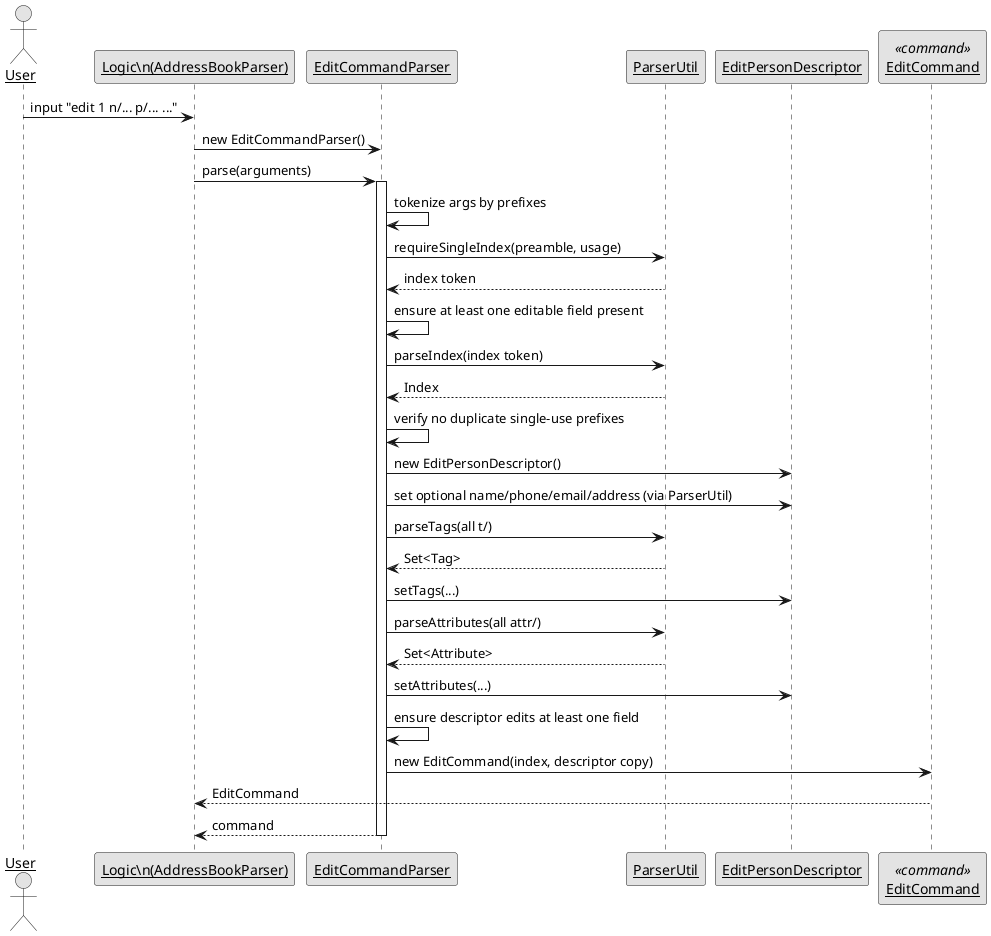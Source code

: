 @startuml
' Edit command parsing sequence
' Mirrors code in
' - src/main/java/seedu/address/logic/parser/AddressBookParser.java
' - src/main/java/seedu/address/logic/parser/EditCommandParser.java
' - src/main/java/seedu/address/logic/parser/ParserUtil.java

skinparam monochrome true
skinparam shadowing false
skinparam sequenceArrowThickness 1
skinparam sequenceParticipant underline

actor User as U
participant "Logic\\n(AddressBookParser)" as ABP
participant "EditCommandParser" as ECP
participant "ParserUtil" as PU
participant "EditPersonDescriptor" as EPD
participant "EditCommand" as EC <<command>>

U -> ABP : input "edit 1 n/... p/... ..."
ABP -> ECP : new EditCommandParser()
ABP -> ECP : parse(arguments)

activate ECP
ECP -> ECP : tokenize args by prefixes
ECP -> PU : requireSingleIndex(preamble, usage)
PU --> ECP : index token
ECP -> ECP : ensure at least one editable field present
ECP -> PU : parseIndex(index token)
PU --> ECP : Index
ECP -> ECP : verify no duplicate single-use prefixes
ECP -> EPD : new EditPersonDescriptor()
ECP -> EPD : set optional name/phone/email/address (via ParserUtil)
ECP -> PU : parseTags(all t/)
PU --> ECP : Set<Tag>
ECP -> EPD : setTags(...)
ECP -> PU : parseAttributes(all attr/)
PU --> ECP : Set<Attribute>
ECP -> EPD : setAttributes(...)
ECP -> ECP : ensure descriptor edits at least one field
ECP -> EC : new EditCommand(index, descriptor copy)
EC --> ABP : EditCommand

return command
@enduml
